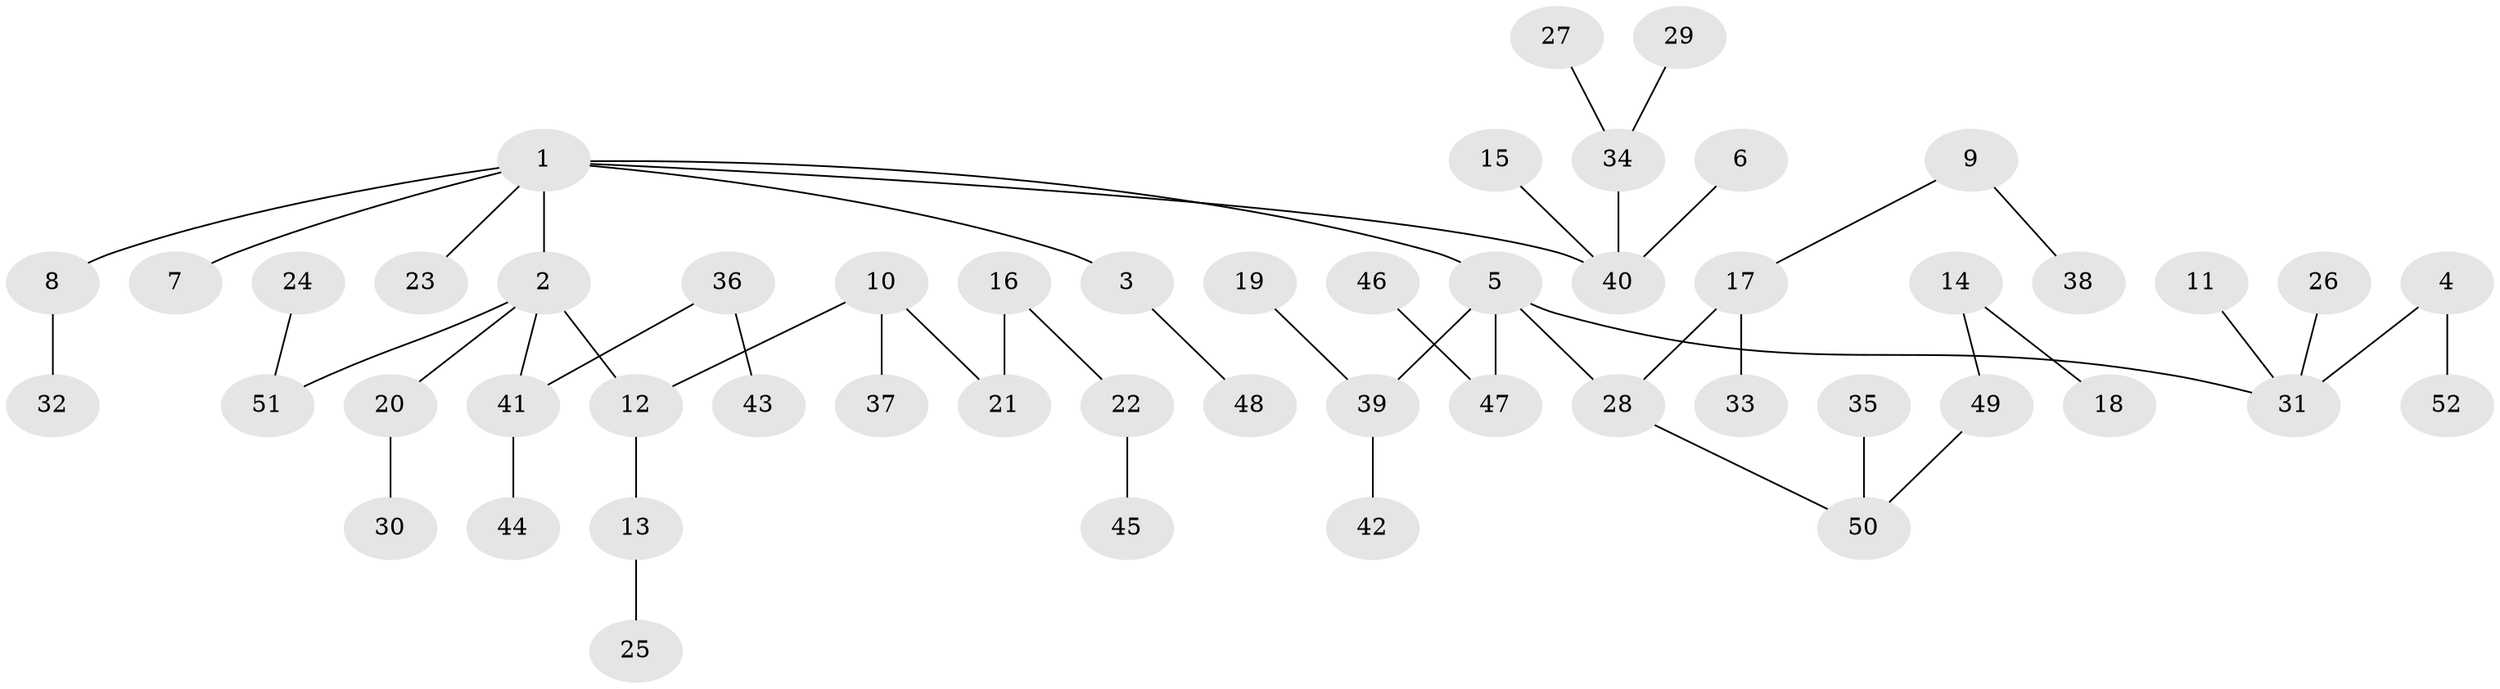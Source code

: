 // original degree distribution, {4: 0.06796116504854369, 5: 0.07766990291262135, 2: 0.2912621359223301, 3: 0.08737864077669903, 1: 0.47572815533980584}
// Generated by graph-tools (version 1.1) at 2025/02/03/09/25 03:02:29]
// undirected, 52 vertices, 51 edges
graph export_dot {
graph [start="1"]
  node [color=gray90,style=filled];
  1;
  2;
  3;
  4;
  5;
  6;
  7;
  8;
  9;
  10;
  11;
  12;
  13;
  14;
  15;
  16;
  17;
  18;
  19;
  20;
  21;
  22;
  23;
  24;
  25;
  26;
  27;
  28;
  29;
  30;
  31;
  32;
  33;
  34;
  35;
  36;
  37;
  38;
  39;
  40;
  41;
  42;
  43;
  44;
  45;
  46;
  47;
  48;
  49;
  50;
  51;
  52;
  1 -- 2 [weight=1.0];
  1 -- 3 [weight=1.0];
  1 -- 5 [weight=1.0];
  1 -- 7 [weight=1.0];
  1 -- 8 [weight=1.0];
  1 -- 23 [weight=1.0];
  1 -- 40 [weight=1.0];
  2 -- 12 [weight=1.0];
  2 -- 20 [weight=1.0];
  2 -- 41 [weight=1.0];
  2 -- 51 [weight=1.0];
  3 -- 48 [weight=1.0];
  4 -- 31 [weight=1.0];
  4 -- 52 [weight=1.0];
  5 -- 28 [weight=1.0];
  5 -- 31 [weight=1.0];
  5 -- 39 [weight=1.0];
  5 -- 47 [weight=1.0];
  6 -- 40 [weight=1.0];
  8 -- 32 [weight=1.0];
  9 -- 17 [weight=1.0];
  9 -- 38 [weight=1.0];
  10 -- 12 [weight=1.0];
  10 -- 21 [weight=1.0];
  10 -- 37 [weight=1.0];
  11 -- 31 [weight=1.0];
  12 -- 13 [weight=1.0];
  13 -- 25 [weight=1.0];
  14 -- 18 [weight=1.0];
  14 -- 49 [weight=1.0];
  15 -- 40 [weight=1.0];
  16 -- 21 [weight=1.0];
  16 -- 22 [weight=1.0];
  17 -- 28 [weight=1.0];
  17 -- 33 [weight=1.0];
  19 -- 39 [weight=1.0];
  20 -- 30 [weight=1.0];
  22 -- 45 [weight=1.0];
  24 -- 51 [weight=1.0];
  26 -- 31 [weight=1.0];
  27 -- 34 [weight=1.0];
  28 -- 50 [weight=1.0];
  29 -- 34 [weight=1.0];
  34 -- 40 [weight=1.0];
  35 -- 50 [weight=1.0];
  36 -- 41 [weight=1.0];
  36 -- 43 [weight=1.0];
  39 -- 42 [weight=1.0];
  41 -- 44 [weight=1.0];
  46 -- 47 [weight=1.0];
  49 -- 50 [weight=1.0];
}
